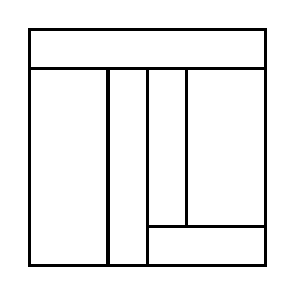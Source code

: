 \begin{tikzpicture}[very thick, scale=.5]
    \draw (0,5) rectangle (6,6);
    \draw (0,0) rectangle (2,5);
    \draw (2,0) rectangle (3,5);
    \draw (3,1) rectangle (4,5);
    \draw (4,1) rectangle (6,5);
    \draw (3,0) rectangle (6,1);
\end{tikzpicture}
